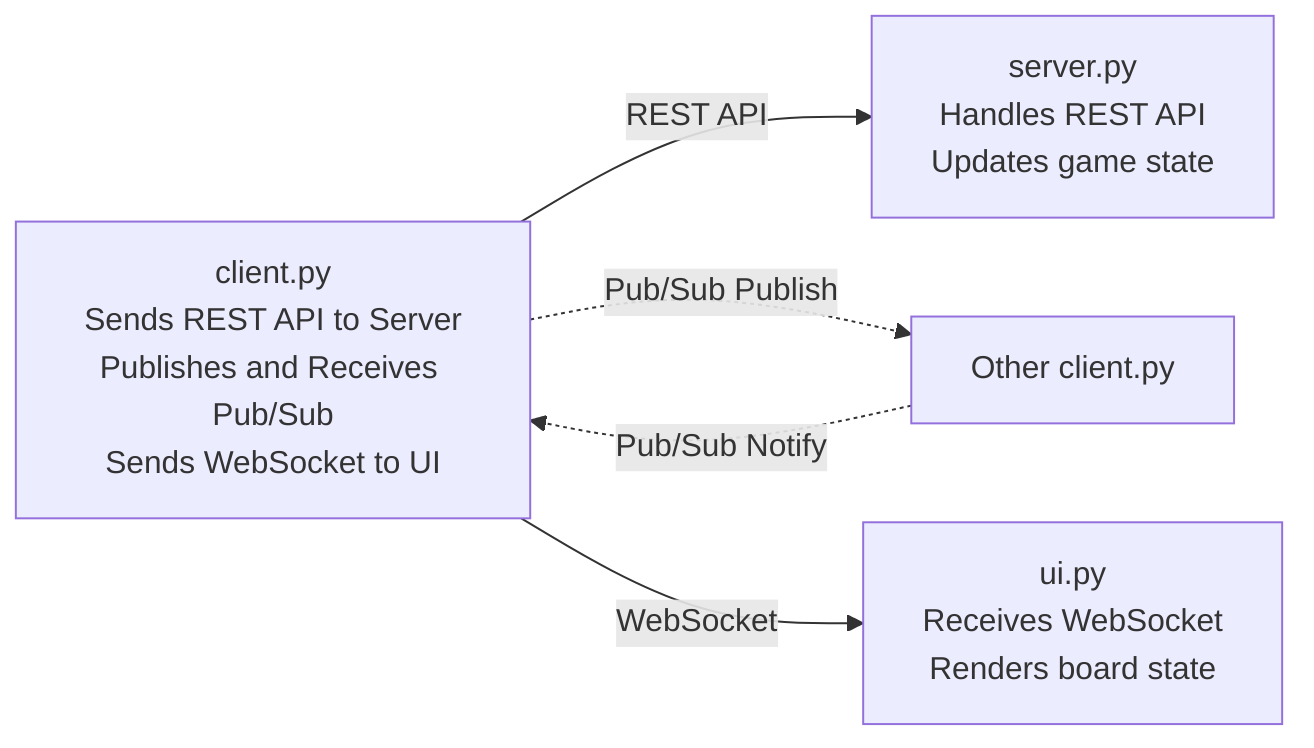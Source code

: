 flowchart LR
    %% Components
    C1["client.py
Sends REST API to Server
Publishes and Receives Pub/Sub
Sends WebSocket to UI"]

    U1["ui.py
Receives WebSocket
Renders board state"]

    S1["server.py
Handles REST API
Updates game state"]

    %% Connections
    C1 -->|REST API| S1
    C1 -.->|Pub/Sub Publish| C2["Other client.py"]
    C2 -.->|Pub/Sub Notify| C1
    C1 -->|WebSocket| U1